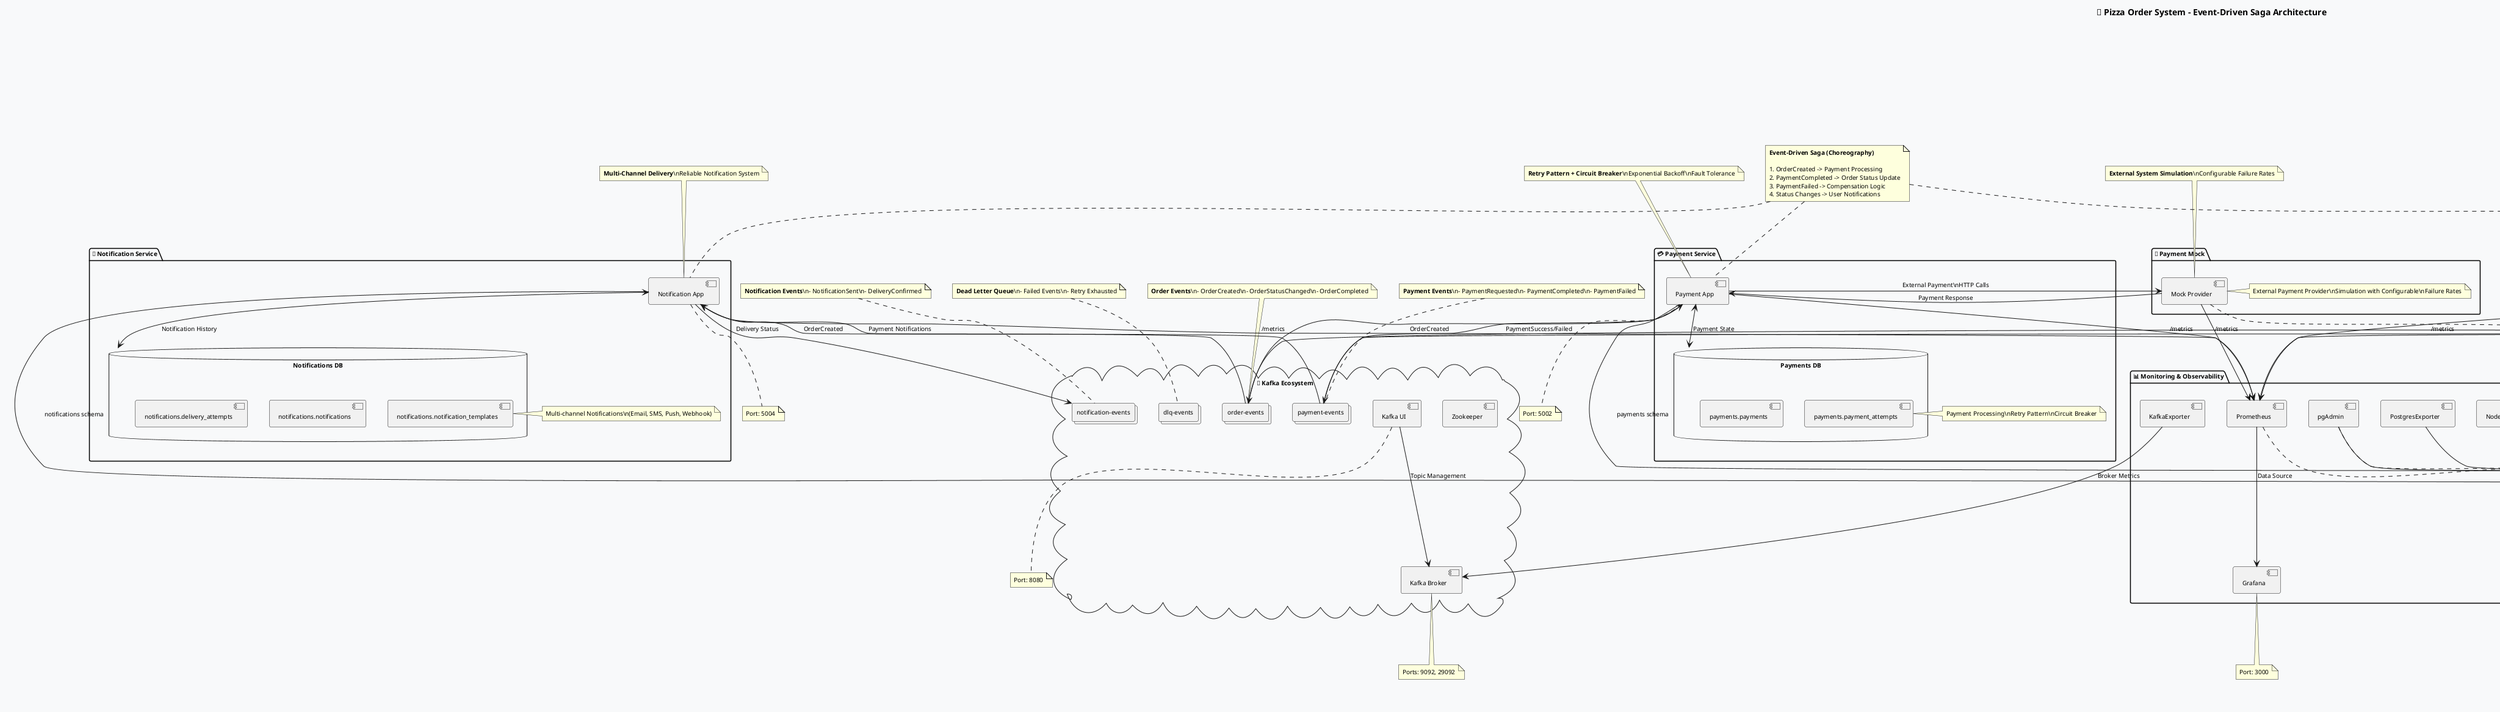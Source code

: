 @startuml Pizza Order System - Event-Driven Saga Architecture

!define CLOUDOGU_BLUE #006998
!define CLOUDOGU_GREEN #00A651
!define CLOUDOGU_ORANGE #FFA500
!define CLOUDOGU_RED #C53030
!define CLOUDOGU_PURPLE #805AD5

skinparam backgroundColor #F8F9FA
skinparam defaultFontName Arial
skinparam defaultFontSize 10

title **🍕 Pizza Order System - Event-Driven Saga Architecture**

' User interface
actor "👤 User" as User

' API Gateway
component "🚪 Nginx\nAPI Gateway" as Nginx {
  interface "HTTP" as NgxHTTP
  note right : Load Balancing\\nRate Limiting\\nSSL Termination
}

' Frontend Web UI
component "💻 Web UI" as WebUI {
  [index.html] 
  [script.js]
  [styles.css]
}

' Microservices
package "🍕 Frontend Service" as FrontendService {
  component "Frontend App" as FrontendApp
  database "Pizzas Catalog" as FrontendDB
  note right : Menu Management\\nPizza Information\\nAPI Gateway for Catalog
}

package "📦 Order Service" as OrderService {
  component "Order App" as OrderApp
  component "Outbox Processor" as OutboxProcessor
  database "Orders DB" as OrderDB {
    [orders.orders]
    [orders.order_items]
    [orders.outbox_events]
    [orders.order_saga_state]
  }
  note right : Order Management\\nSaga Coordination\\nOutbox Pattern
}

package "💳 Payment Service" as PaymentService {
  component "Payment App" as PaymentApp
  database "Payments DB" as PaymentDB {
    [payments.payments]
    [payments.payment_attempts]
  }
  note right : Payment Processing\\nRetry Pattern\\nCircuit Breaker
}

package "📧 Notification Service" as NotificationService {
  component "Notification App" as NotificationApp
  database "Notifications DB" as NotificationDB {
    [notifications.notifications]
    [notifications.delivery_attempts]
    [notifications.notification_templates]
  }
  note right : Multi-channel Notifications\\n(Email, SMS, Push, Webhook)
}

package "🏦 Payment Mock" as PaymentMock {
  component "Mock Provider" as MockProvider
  note right : External Payment Provider\\nSimulation with Configurable\\nFailure Rates
}

' Infrastructure
cloud "🔄 Kafka Ecosystem" as KafkaEco {
  component "Kafka Broker" as Kafka
  component "Zookeeper" as Zookeeper
  component "Kafka UI" as KafkaUI
  
  collections "order-events" as OrderEvents
  collections "payment-events" as PaymentEvents
  collections "notification-events" as NotificationEvents
  collections "dlq-events" as DLQEvents
}

database "🗄️ PostgreSQL\nCluster" as PostgreSQL {
  folder "frontend" as FrontendSchema
  folder "orders" as OrdersSchema  
  folder "payments" as PaymentsSchema
  folder "notifications" as NotificationsSchema
}

' Monitoring Stack
package "📊 Monitoring & Observability" as Monitoring {
  component "Prometheus" as Prometheus
  component "Grafana" as Grafana
  component "NodeExporter" as NodeExporter
  component "PostgresExporter" as PostgresExporter
  component "KafkaExporter" as KafkaExporter
  component "cAdvisor" as CAdvisor
  component "pgAdmin" as PgAdmin
}

' Service Discovery & Configuration
package "🔧 Infrastructure" as Infrastructure {
  component "DockerCompose" as DockerCompose
  component "Network" as Network
  component "Volumes" as Volumes
}

' Main user flow arrows
User --> WebUI : Browse Menu\\nPlace Order
User --> Nginx : API Requests
Nginx --> FrontendApp : /api/v1/menu
Nginx --> OrderApp : /api/v1/orders

' Service interactions
FrontendApp <--> FrontendDB : CRUD Operations
OrderApp <--> OrderDB : Transactional Writes
PaymentApp <--> PaymentDB : Payment State
NotificationApp <--> NotificationDB : Notification History

' Event-driven flows
OrderApp --> OutboxProcessor : Transactional Outbox
OutboxProcessor --> OrderEvents : Publish Events
OrderEvents --> PaymentApp : OrderCreated
OrderEvents --> NotificationApp : OrderCreated

PaymentApp --> PaymentEvents : PaymentSuccess/Failed
PaymentEvents --> OrderApp : Status Updates
PaymentEvents --> NotificationApp : Payment Notifications

PaymentApp --> MockProvider : External Payment\\nHTTP Calls
MockProvider --> PaymentApp : Payment Response

NotificationApp --> NotificationEvents : Delivery Status

' Database connections
FrontendApp --> PostgreSQL : frontend schema
OrderApp --> PostgreSQL : orders schema
PaymentApp --> PostgreSQL : payments schema
NotificationApp --> PostgreSQL : notifications schema

' Monitoring connections
FrontendApp --> Prometheus : /metrics
OrderApp --> Prometheus : /metrics
PaymentApp --> Prometheus : /metrics
NotificationApp --> Prometheus : /metrics
MockProvider --> Prometheus : /metrics

PostgresExporter --> PostgreSQL : DB Metrics
KafkaExporter --> Kafka : Broker Metrics
NodeExporter --> Infrastructure : System Metrics
CAdvisor --> Infrastructure : Container Metrics

Prometheus --> Grafana : Data Source
PgAdmin --> PostgreSQL : DB Administration
KafkaUI --> Kafka : Topic Management

' Saga Pattern Flow
note as SagaNote
**Event-Driven Saga (Choreography)**

1. OrderCreated -> Payment Processing
2. PaymentCompleted -> Order Status Update
3. PaymentFailed -> Compensation Logic
4. Status Changes -> User Notifications
end note

SagaNote .. OrderApp
SagaNote .. PaymentApp
SagaNote .. NotificationApp

' Technical Patterns
note top of OutboxProcessor : **Outbox Pattern**\\nTransactional Event Publishing\\nGuaranteed Message Delivery
note top of PaymentApp : **Retry Pattern + Circuit Breaker**\\nExponential Backoff\\nFault Tolerance
note top of NotificationApp : **Multi-Channel Delivery**\\nReliable Notification System
note top of MockProvider : **External System Simulation**\\nConfigurable Failure Rates

' Event Topics
note top of OrderEvents : **Order Events**\\n- OrderCreated\\n- OrderStatusChanged\\n- OrderCompleted
note top of PaymentEvents : **Payment Events**\\n- PaymentRequested\\n- PaymentCompleted\\n- PaymentFailed
note top of NotificationEvents : **Notification Events**\\n- NotificationSent\\n- DeliveryConfirmed
note top of DLQEvents : **Dead Letter Queue**\\n- Failed Events\\n- Retry Exhausted

' Port mapping
note bottom of Nginx : Ports: 80, 443
note bottom of FrontendApp : Port: 5000
note bottom of OrderApp : Port: 5001  
note bottom of PaymentApp : Port: 5002
note bottom of MockProvider : Port: 5003
note bottom of NotificationApp : Port: 5004
note bottom of PostgreSQL : Port: 5433
note bottom of Kafka : Ports: 9092, 29092
note bottom of KafkaUI : Port: 8080
note bottom of Prometheus : Port: 9090
note bottom of Grafana : Port: 3000
note bottom of PgAdmin : Port: 8081

@enduml 